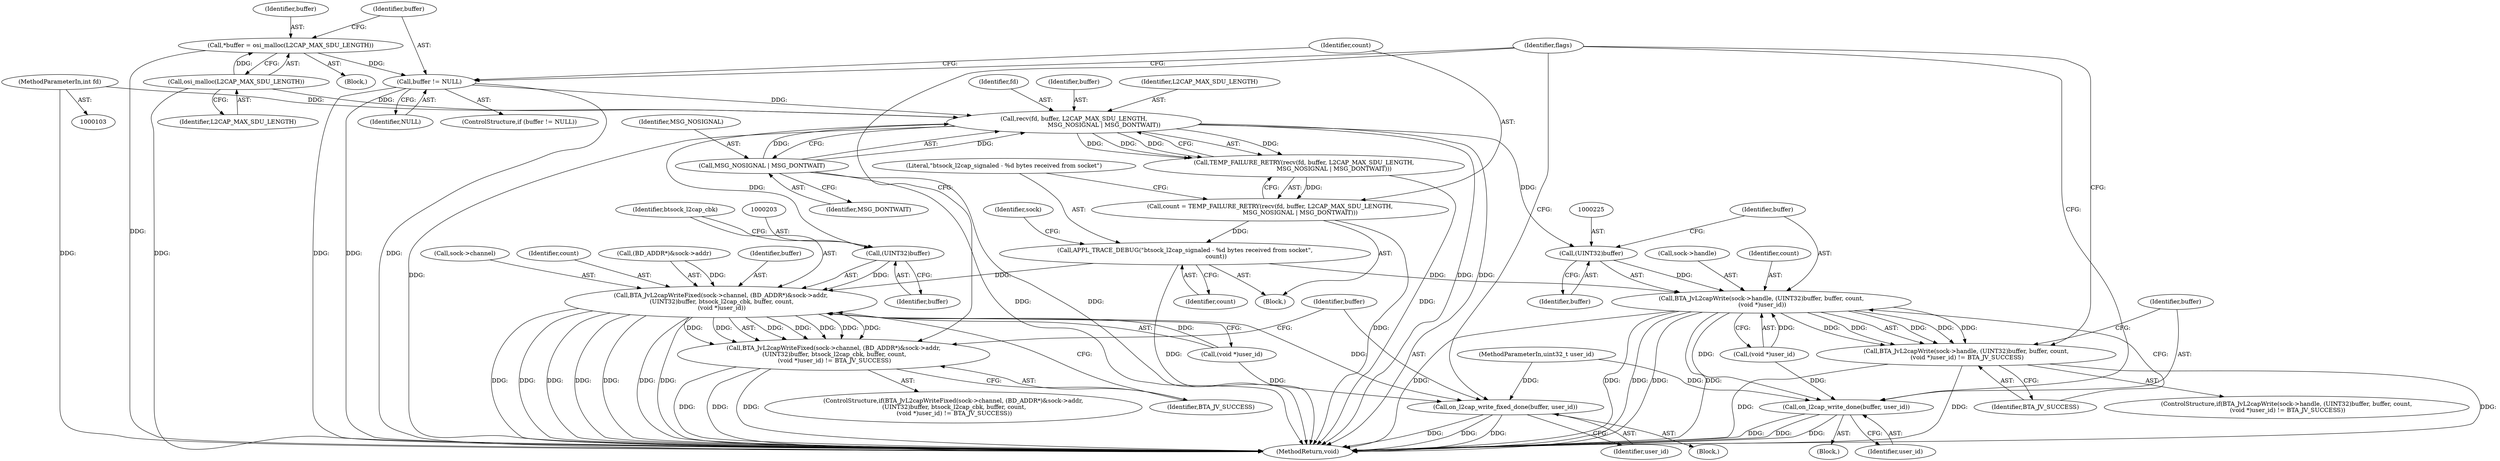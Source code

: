 digraph "0_Android_472271b153c5dc53c28beac55480a8d8434b2d5c_30@API" {
"1000175" [label="(Call,recv(fd, buffer, L2CAP_MAX_SDU_LENGTH,\n                                MSG_NOSIGNAL | MSG_DONTWAIT))"];
"1000104" [label="(MethodParameterIn,int fd)"];
"1000167" [label="(Call,buffer != NULL)"];
"1000162" [label="(Call,*buffer = osi_malloc(L2CAP_MAX_SDU_LENGTH))"];
"1000164" [label="(Call,osi_malloc(L2CAP_MAX_SDU_LENGTH))"];
"1000179" [label="(Call,MSG_NOSIGNAL | MSG_DONTWAIT)"];
"1000174" [label="(Call,TEMP_FAILURE_RETRY(recv(fd, buffer, L2CAP_MAX_SDU_LENGTH,\n                                MSG_NOSIGNAL | MSG_DONTWAIT)))"];
"1000172" [label="(Call,count = TEMP_FAILURE_RETRY(recv(fd, buffer, L2CAP_MAX_SDU_LENGTH,\n                                MSG_NOSIGNAL | MSG_DONTWAIT)))"];
"1000182" [label="(Call,APPL_TRACE_DEBUG(\"btsock_l2cap_signaled - %d bytes received from socket\",\n                                 count))"];
"1000192" [label="(Call,BTA_JvL2capWriteFixed(sock->channel, (BD_ADDR*)&sock->addr,\n (UINT32)buffer, btsock_l2cap_cbk, buffer, count,\n (void *)user_id))"];
"1000191" [label="(Call,BTA_JvL2capWriteFixed(sock->channel, (BD_ADDR*)&sock->addr,\n (UINT32)buffer, btsock_l2cap_cbk, buffer, count,\n (void *)user_id) != BTA_JV_SUCCESS)"];
"1000213" [label="(Call,on_l2cap_write_fixed_done(buffer, user_id))"];
"1000220" [label="(Call,BTA_JvL2capWrite(sock->handle, (UINT32)buffer, buffer, count,\n (void *)user_id))"];
"1000219" [label="(Call,BTA_JvL2capWrite(sock->handle, (UINT32)buffer, buffer, count,\n (void *)user_id) != BTA_JV_SUCCESS)"];
"1000234" [label="(Call,on_l2cap_write_done(buffer, user_id))"];
"1000202" [label="(Call,(UINT32)buffer)"];
"1000224" [label="(Call,(UINT32)buffer)"];
"1000226" [label="(Identifier,buffer)"];
"1000181" [label="(Identifier,MSG_DONTWAIT)"];
"1000233" [label="(Block,)"];
"1000234" [label="(Call,on_l2cap_write_done(buffer, user_id))"];
"1000162" [label="(Call,*buffer = osi_malloc(L2CAP_MAX_SDU_LENGTH))"];
"1000214" [label="(Identifier,buffer)"];
"1000182" [label="(Call,APPL_TRACE_DEBUG(\"btsock_l2cap_signaled - %d bytes received from socket\",\n                                 count))"];
"1000172" [label="(Call,count = TEMP_FAILURE_RETRY(recv(fd, buffer, L2CAP_MAX_SDU_LENGTH,\n                                MSG_NOSIGNAL | MSG_DONTWAIT)))"];
"1000166" [label="(ControlStructure,if (buffer != NULL))"];
"1000160" [label="(Block,)"];
"1000163" [label="(Identifier,buffer)"];
"1000221" [label="(Call,sock->handle)"];
"1000169" [label="(Identifier,NULL)"];
"1000168" [label="(Identifier,buffer)"];
"1000220" [label="(Call,BTA_JvL2capWrite(sock->handle, (UINT32)buffer, buffer, count,\n (void *)user_id))"];
"1000206" [label="(Identifier,buffer)"];
"1000224" [label="(Call,(UINT32)buffer)"];
"1000204" [label="(Identifier,buffer)"];
"1000104" [label="(MethodParameterIn,int fd)"];
"1000215" [label="(Identifier,user_id)"];
"1000190" [label="(ControlStructure,if(BTA_JvL2capWriteFixed(sock->channel, (BD_ADDR*)&sock->addr,\n (UINT32)buffer, btsock_l2cap_cbk, buffer, count,\n (void *)user_id) != BTA_JV_SUCCESS))"];
"1000173" [label="(Identifier,count)"];
"1000170" [label="(Block,)"];
"1000228" [label="(Identifier,count)"];
"1000235" [label="(Identifier,buffer)"];
"1000176" [label="(Identifier,fd)"];
"1000174" [label="(Call,TEMP_FAILURE_RETRY(recv(fd, buffer, L2CAP_MAX_SDU_LENGTH,\n                                MSG_NOSIGNAL | MSG_DONTWAIT)))"];
"1000193" [label="(Call,sock->channel)"];
"1000205" [label="(Identifier,btsock_l2cap_cbk)"];
"1000227" [label="(Identifier,buffer)"];
"1000180" [label="(Identifier,MSG_NOSIGNAL)"];
"1000164" [label="(Call,osi_malloc(L2CAP_MAX_SDU_LENGTH))"];
"1000184" [label="(Identifier,count)"];
"1000175" [label="(Call,recv(fd, buffer, L2CAP_MAX_SDU_LENGTH,\n                                MSG_NOSIGNAL | MSG_DONTWAIT))"];
"1000202" [label="(Call,(UINT32)buffer)"];
"1000229" [label="(Call,(void *)user_id)"];
"1000207" [label="(Identifier,count)"];
"1000167" [label="(Call,buffer != NULL)"];
"1000196" [label="(Call,(BD_ADDR*)&sock->addr)"];
"1000177" [label="(Identifier,buffer)"];
"1000179" [label="(Call,MSG_NOSIGNAL | MSG_DONTWAIT)"];
"1000211" [label="(Identifier,BTA_JV_SUCCESS)"];
"1000212" [label="(Block,)"];
"1000178" [label="(Identifier,L2CAP_MAX_SDU_LENGTH)"];
"1000191" [label="(Call,BTA_JvL2capWriteFixed(sock->channel, (BD_ADDR*)&sock->addr,\n (UINT32)buffer, btsock_l2cap_cbk, buffer, count,\n (void *)user_id) != BTA_JV_SUCCESS)"];
"1000183" [label="(Literal,\"btsock_l2cap_signaled - %d bytes received from socket\")"];
"1000213" [label="(Call,on_l2cap_write_fixed_done(buffer, user_id))"];
"1000219" [label="(Call,BTA_JvL2capWrite(sock->handle, (UINT32)buffer, buffer, count,\n (void *)user_id) != BTA_JV_SUCCESS)"];
"1000192" [label="(Call,BTA_JvL2capWriteFixed(sock->channel, (BD_ADDR*)&sock->addr,\n (UINT32)buffer, btsock_l2cap_cbk, buffer, count,\n (void *)user_id))"];
"1000236" [label="(Identifier,user_id)"];
"1000232" [label="(Identifier,BTA_JV_SUCCESS)"];
"1000298" [label="(MethodReturn,void)"];
"1000218" [label="(ControlStructure,if(BTA_JvL2capWrite(sock->handle, (UINT32)buffer, buffer, count,\n (void *)user_id) != BTA_JV_SUCCESS))"];
"1000208" [label="(Call,(void *)user_id)"];
"1000165" [label="(Identifier,L2CAP_MAX_SDU_LENGTH)"];
"1000106" [label="(MethodParameterIn,uint32_t user_id)"];
"1000187" [label="(Identifier,sock)"];
"1000245" [label="(Identifier,flags)"];
"1000175" -> "1000174"  [label="AST: "];
"1000175" -> "1000179"  [label="CFG: "];
"1000176" -> "1000175"  [label="AST: "];
"1000177" -> "1000175"  [label="AST: "];
"1000178" -> "1000175"  [label="AST: "];
"1000179" -> "1000175"  [label="AST: "];
"1000174" -> "1000175"  [label="CFG: "];
"1000175" -> "1000298"  [label="DDG: "];
"1000175" -> "1000298"  [label="DDG: "];
"1000175" -> "1000298"  [label="DDG: "];
"1000175" -> "1000174"  [label="DDG: "];
"1000175" -> "1000174"  [label="DDG: "];
"1000175" -> "1000174"  [label="DDG: "];
"1000175" -> "1000174"  [label="DDG: "];
"1000104" -> "1000175"  [label="DDG: "];
"1000167" -> "1000175"  [label="DDG: "];
"1000164" -> "1000175"  [label="DDG: "];
"1000179" -> "1000175"  [label="DDG: "];
"1000179" -> "1000175"  [label="DDG: "];
"1000175" -> "1000202"  [label="DDG: "];
"1000175" -> "1000224"  [label="DDG: "];
"1000104" -> "1000103"  [label="AST: "];
"1000104" -> "1000298"  [label="DDG: "];
"1000167" -> "1000166"  [label="AST: "];
"1000167" -> "1000169"  [label="CFG: "];
"1000168" -> "1000167"  [label="AST: "];
"1000169" -> "1000167"  [label="AST: "];
"1000173" -> "1000167"  [label="CFG: "];
"1000245" -> "1000167"  [label="CFG: "];
"1000167" -> "1000298"  [label="DDG: "];
"1000167" -> "1000298"  [label="DDG: "];
"1000167" -> "1000298"  [label="DDG: "];
"1000162" -> "1000167"  [label="DDG: "];
"1000162" -> "1000160"  [label="AST: "];
"1000162" -> "1000164"  [label="CFG: "];
"1000163" -> "1000162"  [label="AST: "];
"1000164" -> "1000162"  [label="AST: "];
"1000168" -> "1000162"  [label="CFG: "];
"1000162" -> "1000298"  [label="DDG: "];
"1000164" -> "1000162"  [label="DDG: "];
"1000164" -> "1000165"  [label="CFG: "];
"1000165" -> "1000164"  [label="AST: "];
"1000164" -> "1000298"  [label="DDG: "];
"1000179" -> "1000181"  [label="CFG: "];
"1000180" -> "1000179"  [label="AST: "];
"1000181" -> "1000179"  [label="AST: "];
"1000179" -> "1000298"  [label="DDG: "];
"1000179" -> "1000298"  [label="DDG: "];
"1000174" -> "1000172"  [label="AST: "];
"1000172" -> "1000174"  [label="CFG: "];
"1000174" -> "1000298"  [label="DDG: "];
"1000174" -> "1000172"  [label="DDG: "];
"1000172" -> "1000170"  [label="AST: "];
"1000173" -> "1000172"  [label="AST: "];
"1000183" -> "1000172"  [label="CFG: "];
"1000172" -> "1000298"  [label="DDG: "];
"1000172" -> "1000182"  [label="DDG: "];
"1000182" -> "1000170"  [label="AST: "];
"1000182" -> "1000184"  [label="CFG: "];
"1000183" -> "1000182"  [label="AST: "];
"1000184" -> "1000182"  [label="AST: "];
"1000187" -> "1000182"  [label="CFG: "];
"1000182" -> "1000298"  [label="DDG: "];
"1000182" -> "1000192"  [label="DDG: "];
"1000182" -> "1000220"  [label="DDG: "];
"1000192" -> "1000191"  [label="AST: "];
"1000192" -> "1000208"  [label="CFG: "];
"1000193" -> "1000192"  [label="AST: "];
"1000196" -> "1000192"  [label="AST: "];
"1000202" -> "1000192"  [label="AST: "];
"1000205" -> "1000192"  [label="AST: "];
"1000206" -> "1000192"  [label="AST: "];
"1000207" -> "1000192"  [label="AST: "];
"1000208" -> "1000192"  [label="AST: "];
"1000211" -> "1000192"  [label="CFG: "];
"1000192" -> "1000298"  [label="DDG: "];
"1000192" -> "1000298"  [label="DDG: "];
"1000192" -> "1000298"  [label="DDG: "];
"1000192" -> "1000298"  [label="DDG: "];
"1000192" -> "1000298"  [label="DDG: "];
"1000192" -> "1000298"  [label="DDG: "];
"1000192" -> "1000298"  [label="DDG: "];
"1000192" -> "1000191"  [label="DDG: "];
"1000192" -> "1000191"  [label="DDG: "];
"1000192" -> "1000191"  [label="DDG: "];
"1000192" -> "1000191"  [label="DDG: "];
"1000192" -> "1000191"  [label="DDG: "];
"1000192" -> "1000191"  [label="DDG: "];
"1000192" -> "1000191"  [label="DDG: "];
"1000196" -> "1000192"  [label="DDG: "];
"1000202" -> "1000192"  [label="DDG: "];
"1000208" -> "1000192"  [label="DDG: "];
"1000192" -> "1000213"  [label="DDG: "];
"1000191" -> "1000190"  [label="AST: "];
"1000191" -> "1000211"  [label="CFG: "];
"1000211" -> "1000191"  [label="AST: "];
"1000214" -> "1000191"  [label="CFG: "];
"1000245" -> "1000191"  [label="CFG: "];
"1000191" -> "1000298"  [label="DDG: "];
"1000191" -> "1000298"  [label="DDG: "];
"1000191" -> "1000298"  [label="DDG: "];
"1000213" -> "1000212"  [label="AST: "];
"1000213" -> "1000215"  [label="CFG: "];
"1000214" -> "1000213"  [label="AST: "];
"1000215" -> "1000213"  [label="AST: "];
"1000245" -> "1000213"  [label="CFG: "];
"1000213" -> "1000298"  [label="DDG: "];
"1000213" -> "1000298"  [label="DDG: "];
"1000213" -> "1000298"  [label="DDG: "];
"1000208" -> "1000213"  [label="DDG: "];
"1000106" -> "1000213"  [label="DDG: "];
"1000220" -> "1000219"  [label="AST: "];
"1000220" -> "1000229"  [label="CFG: "];
"1000221" -> "1000220"  [label="AST: "];
"1000224" -> "1000220"  [label="AST: "];
"1000227" -> "1000220"  [label="AST: "];
"1000228" -> "1000220"  [label="AST: "];
"1000229" -> "1000220"  [label="AST: "];
"1000232" -> "1000220"  [label="CFG: "];
"1000220" -> "1000298"  [label="DDG: "];
"1000220" -> "1000298"  [label="DDG: "];
"1000220" -> "1000298"  [label="DDG: "];
"1000220" -> "1000298"  [label="DDG: "];
"1000220" -> "1000298"  [label="DDG: "];
"1000220" -> "1000219"  [label="DDG: "];
"1000220" -> "1000219"  [label="DDG: "];
"1000220" -> "1000219"  [label="DDG: "];
"1000220" -> "1000219"  [label="DDG: "];
"1000220" -> "1000219"  [label="DDG: "];
"1000224" -> "1000220"  [label="DDG: "];
"1000229" -> "1000220"  [label="DDG: "];
"1000220" -> "1000234"  [label="DDG: "];
"1000219" -> "1000218"  [label="AST: "];
"1000219" -> "1000232"  [label="CFG: "];
"1000232" -> "1000219"  [label="AST: "];
"1000235" -> "1000219"  [label="CFG: "];
"1000245" -> "1000219"  [label="CFG: "];
"1000219" -> "1000298"  [label="DDG: "];
"1000219" -> "1000298"  [label="DDG: "];
"1000219" -> "1000298"  [label="DDG: "];
"1000234" -> "1000233"  [label="AST: "];
"1000234" -> "1000236"  [label="CFG: "];
"1000235" -> "1000234"  [label="AST: "];
"1000236" -> "1000234"  [label="AST: "];
"1000245" -> "1000234"  [label="CFG: "];
"1000234" -> "1000298"  [label="DDG: "];
"1000234" -> "1000298"  [label="DDG: "];
"1000234" -> "1000298"  [label="DDG: "];
"1000229" -> "1000234"  [label="DDG: "];
"1000106" -> "1000234"  [label="DDG: "];
"1000202" -> "1000204"  [label="CFG: "];
"1000203" -> "1000202"  [label="AST: "];
"1000204" -> "1000202"  [label="AST: "];
"1000205" -> "1000202"  [label="CFG: "];
"1000224" -> "1000226"  [label="CFG: "];
"1000225" -> "1000224"  [label="AST: "];
"1000226" -> "1000224"  [label="AST: "];
"1000227" -> "1000224"  [label="CFG: "];
}
